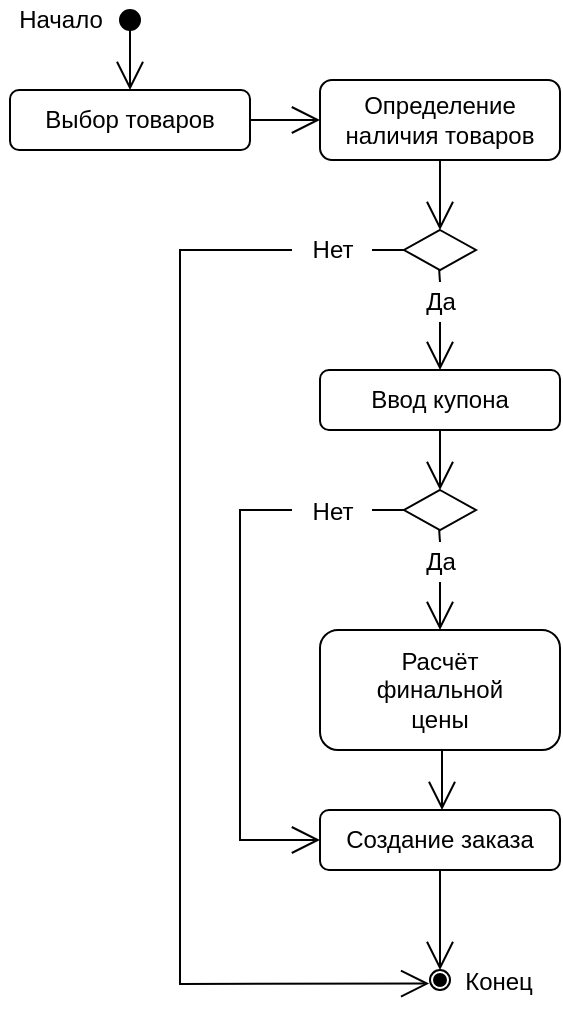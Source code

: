 <mxfile version="17.5.0" type="device"><diagram id="C5RBs43oDa-KdzZeNtuy" name="Page-1"><mxGraphModel dx="1346" dy="846" grid="1" gridSize="10" guides="1" tooltips="1" connect="1" arrows="1" fold="1" page="1" pageScale="1" pageWidth="827" pageHeight="1169" math="0" shadow="0"><root><mxCell id="WIyWlLk6GJQsqaUBKTNV-0"/><mxCell id="WIyWlLk6GJQsqaUBKTNV-1" parent="WIyWlLk6GJQsqaUBKTNV-0"/><mxCell id="JyY_LjoA2jTYhWEEbOTb-0" value="" style="ellipse;whiteSpace=wrap;html=1;aspect=fixed;fillColor=#000000;" vertex="1" parent="WIyWlLk6GJQsqaUBKTNV-1"><mxGeometry x="100" y="45" width="10" height="10" as="geometry"/></mxCell><mxCell id="JyY_LjoA2jTYhWEEbOTb-2" value="Выбор товаров" style="rounded=1;whiteSpace=wrap;html=1;fillColor=#FFFFFF;" vertex="1" parent="WIyWlLk6GJQsqaUBKTNV-1"><mxGeometry x="45" y="85" width="120" height="30" as="geometry"/></mxCell><mxCell id="JyY_LjoA2jTYhWEEbOTb-6" value="" style="endArrow=open;endFill=1;endSize=12;html=1;rounded=0;exitX=0.5;exitY=1;exitDx=0;exitDy=0;entryX=0.5;entryY=0;entryDx=0;entryDy=0;" edge="1" parent="WIyWlLk6GJQsqaUBKTNV-1" source="JyY_LjoA2jTYhWEEbOTb-0" target="JyY_LjoA2jTYhWEEbOTb-2"><mxGeometry width="160" relative="1" as="geometry"><mxPoint x="20" y="115" as="sourcePoint"/><mxPoint x="180" y="115" as="targetPoint"/></mxGeometry></mxCell><mxCell id="JyY_LjoA2jTYhWEEbOTb-7" value="Определение наличия товаров" style="rounded=1;whiteSpace=wrap;html=1;fillColor=#FFFFFF;" vertex="1" parent="WIyWlLk6GJQsqaUBKTNV-1"><mxGeometry x="200" y="80" width="120" height="40" as="geometry"/></mxCell><mxCell id="JyY_LjoA2jTYhWEEbOTb-8" value="" style="rhombus;whiteSpace=wrap;html=1;fillColor=#FFFFFF;" vertex="1" parent="WIyWlLk6GJQsqaUBKTNV-1"><mxGeometry x="242" y="155" width="36" height="20" as="geometry"/></mxCell><mxCell id="JyY_LjoA2jTYhWEEbOTb-10" value="" style="endArrow=open;endFill=1;endSize=12;html=1;rounded=0;exitX=0.5;exitY=1;exitDx=0;exitDy=0;entryX=0.5;entryY=0;entryDx=0;entryDy=0;" edge="1" parent="WIyWlLk6GJQsqaUBKTNV-1" source="JyY_LjoA2jTYhWEEbOTb-7" target="JyY_LjoA2jTYhWEEbOTb-8"><mxGeometry width="160" relative="1" as="geometry"><mxPoint x="115" y="65" as="sourcePoint"/><mxPoint x="115" y="95" as="targetPoint"/></mxGeometry></mxCell><mxCell id="JyY_LjoA2jTYhWEEbOTb-11" value="" style="endArrow=open;endFill=1;endSize=12;html=1;rounded=0;exitX=1;exitY=0.5;exitDx=0;exitDy=0;entryX=0;entryY=0.5;entryDx=0;entryDy=0;" edge="1" parent="WIyWlLk6GJQsqaUBKTNV-1" source="JyY_LjoA2jTYhWEEbOTb-2" target="JyY_LjoA2jTYhWEEbOTb-7"><mxGeometry width="160" relative="1" as="geometry"><mxPoint x="115" y="65" as="sourcePoint"/><mxPoint x="115" y="95" as="targetPoint"/></mxGeometry></mxCell><mxCell id="JyY_LjoA2jTYhWEEbOTb-12" value="Ввод купона" style="rounded=1;whiteSpace=wrap;html=1;fillColor=#FFFFFF;" vertex="1" parent="WIyWlLk6GJQsqaUBKTNV-1"><mxGeometry x="200" y="225" width="120" height="30" as="geometry"/></mxCell><mxCell id="JyY_LjoA2jTYhWEEbOTb-16" value="" style="endArrow=open;endFill=1;endSize=12;html=1;rounded=0;exitX=0.5;exitY=1;exitDx=0;exitDy=0;entryX=0.5;entryY=0;entryDx=0;entryDy=0;startArrow=none;" edge="1" parent="WIyWlLk6GJQsqaUBKTNV-1" source="JyY_LjoA2jTYhWEEbOTb-17" target="JyY_LjoA2jTYhWEEbOTb-12"><mxGeometry width="160" relative="1" as="geometry"><mxPoint x="259.58" y="175" as="sourcePoint"/><mxPoint x="259.58" y="210" as="targetPoint"/></mxGeometry></mxCell><mxCell id="JyY_LjoA2jTYhWEEbOTb-17" value="Да" style="text;html=1;align=center;verticalAlign=middle;resizable=0;points=[];autosize=1;strokeColor=none;fillColor=default;" vertex="1" parent="WIyWlLk6GJQsqaUBKTNV-1"><mxGeometry x="245" y="181" width="30" height="20" as="geometry"/></mxCell><mxCell id="JyY_LjoA2jTYhWEEbOTb-18" value="" style="endArrow=none;endFill=1;endSize=12;html=1;rounded=0;exitX=0.5;exitY=1;exitDx=0;exitDy=0;entryX=0.5;entryY=0;entryDx=0;entryDy=0;" edge="1" parent="WIyWlLk6GJQsqaUBKTNV-1" target="JyY_LjoA2jTYhWEEbOTb-17"><mxGeometry width="160" relative="1" as="geometry"><mxPoint x="259.58" y="175" as="sourcePoint"/><mxPoint x="260" y="225" as="targetPoint"/></mxGeometry></mxCell><mxCell id="JyY_LjoA2jTYhWEEbOTb-19" value="Создание заказа" style="rounded=1;whiteSpace=wrap;html=1;fillColor=#FFFFFF;" vertex="1" parent="WIyWlLk6GJQsqaUBKTNV-1"><mxGeometry x="200" y="445" width="120" height="30" as="geometry"/></mxCell><mxCell id="JyY_LjoA2jTYhWEEbOTb-20" value="" style="rhombus;whiteSpace=wrap;html=1;fillColor=#FFFFFF;" vertex="1" parent="WIyWlLk6GJQsqaUBKTNV-1"><mxGeometry x="242" y="285" width="36" height="20" as="geometry"/></mxCell><mxCell id="JyY_LjoA2jTYhWEEbOTb-21" value="" style="endArrow=open;endFill=1;endSize=12;html=1;rounded=0;exitX=0.5;exitY=1;exitDx=0;exitDy=0;entryX=0.5;entryY=0;entryDx=0;entryDy=0;startArrow=none;" edge="1" parent="WIyWlLk6GJQsqaUBKTNV-1" source="JyY_LjoA2jTYhWEEbOTb-22"><mxGeometry width="160" relative="1" as="geometry"><mxPoint x="259.58" y="305" as="sourcePoint"/><mxPoint x="260" y="355" as="targetPoint"/></mxGeometry></mxCell><mxCell id="JyY_LjoA2jTYhWEEbOTb-22" value="Да" style="text;html=1;align=center;verticalAlign=middle;resizable=0;points=[];autosize=1;strokeColor=none;fillColor=default;" vertex="1" parent="WIyWlLk6GJQsqaUBKTNV-1"><mxGeometry x="245" y="311" width="30" height="20" as="geometry"/></mxCell><mxCell id="JyY_LjoA2jTYhWEEbOTb-23" value="" style="endArrow=none;endFill=1;endSize=12;html=1;rounded=0;exitX=0.5;exitY=1;exitDx=0;exitDy=0;entryX=0.5;entryY=0;entryDx=0;entryDy=0;" edge="1" parent="WIyWlLk6GJQsqaUBKTNV-1" target="JyY_LjoA2jTYhWEEbOTb-22"><mxGeometry width="160" relative="1" as="geometry"><mxPoint x="259.58" y="305" as="sourcePoint"/><mxPoint x="260" y="355" as="targetPoint"/></mxGeometry></mxCell><mxCell id="JyY_LjoA2jTYhWEEbOTb-24" value="" style="endArrow=open;endFill=1;endSize=12;html=1;rounded=0;exitX=0.5;exitY=1;exitDx=0;exitDy=0;entryX=0.5;entryY=0;entryDx=0;entryDy=0;" edge="1" parent="WIyWlLk6GJQsqaUBKTNV-1" source="JyY_LjoA2jTYhWEEbOTb-12" target="JyY_LjoA2jTYhWEEbOTb-20"><mxGeometry width="160" relative="1" as="geometry"><mxPoint x="270" y="130" as="sourcePoint"/><mxPoint x="270.0" y="165" as="targetPoint"/></mxGeometry></mxCell><mxCell id="JyY_LjoA2jTYhWEEbOTb-25" value="Расчёт&lt;br&gt;финальной&lt;br&gt;цены" style="rounded=1;whiteSpace=wrap;html=1;fillColor=#FFFFFF;" vertex="1" parent="WIyWlLk6GJQsqaUBKTNV-1"><mxGeometry x="200" y="355" width="120" height="60" as="geometry"/></mxCell><mxCell id="JyY_LjoA2jTYhWEEbOTb-26" value="" style="endArrow=open;endFill=1;endSize=12;html=1;rounded=0;exitX=0.5;exitY=1;exitDx=0;exitDy=0;entryX=0.5;entryY=0;entryDx=0;entryDy=0;" edge="1" parent="WIyWlLk6GJQsqaUBKTNV-1"><mxGeometry width="160" relative="1" as="geometry"><mxPoint x="261" y="415" as="sourcePoint"/><mxPoint x="261.0" y="445" as="targetPoint"/></mxGeometry></mxCell><mxCell id="JyY_LjoA2jTYhWEEbOTb-27" value="" style="endArrow=open;endFill=1;endSize=12;html=1;rounded=0;entryX=0;entryY=0.5;entryDx=0;entryDy=0;exitX=0;exitY=0.5;exitDx=0;exitDy=0;startArrow=none;" edge="1" parent="WIyWlLk6GJQsqaUBKTNV-1" target="JyY_LjoA2jTYhWEEbOTb-19"><mxGeometry width="160" relative="1" as="geometry"><mxPoint x="185" y="295" as="sourcePoint"/><mxPoint x="150.0" y="205" as="targetPoint"/><Array as="points"><mxPoint x="160" y="295"/><mxPoint x="160" y="460"/></Array></mxGeometry></mxCell><mxCell id="JyY_LjoA2jTYhWEEbOTb-29" value="" style="endArrow=none;endFill=1;endSize=12;html=1;rounded=0;entryX=0;entryY=0.5;entryDx=0;entryDy=0;exitX=0;exitY=0.5;exitDx=0;exitDy=0;" edge="1" parent="WIyWlLk6GJQsqaUBKTNV-1" source="JyY_LjoA2jTYhWEEbOTb-20"><mxGeometry width="160" relative="1" as="geometry"><mxPoint x="242.0" y="295" as="sourcePoint"/><mxPoint x="185" y="295" as="targetPoint"/><Array as="points"/></mxGeometry></mxCell><mxCell id="JyY_LjoA2jTYhWEEbOTb-30" value="Нет" style="text;html=1;align=center;verticalAlign=middle;resizable=0;points=[];autosize=1;strokeColor=none;fillColor=#FFFFFF;" vertex="1" parent="WIyWlLk6GJQsqaUBKTNV-1"><mxGeometry x="186" y="286" width="40" height="20" as="geometry"/></mxCell><mxCell id="JyY_LjoA2jTYhWEEbOTb-31" value="" style="ellipse;html=1;shape=endState;fillColor=#000000;strokeColor=default;" vertex="1" parent="WIyWlLk6GJQsqaUBKTNV-1"><mxGeometry x="255" y="525" width="10" height="10" as="geometry"/></mxCell><mxCell id="JyY_LjoA2jTYhWEEbOTb-32" value="" style="endArrow=open;endFill=1;endSize=12;html=1;rounded=0;exitX=0.5;exitY=1;exitDx=0;exitDy=0;entryX=0.5;entryY=0;entryDx=0;entryDy=0;" edge="1" parent="WIyWlLk6GJQsqaUBKTNV-1" source="JyY_LjoA2jTYhWEEbOTb-19" target="JyY_LjoA2jTYhWEEbOTb-31"><mxGeometry width="160" relative="1" as="geometry"><mxPoint x="271.0" y="425" as="sourcePoint"/><mxPoint x="271.0" y="455" as="targetPoint"/></mxGeometry></mxCell><mxCell id="JyY_LjoA2jTYhWEEbOTb-33" value="" style="endArrow=open;endFill=1;endSize=12;html=1;rounded=0;exitX=0;exitY=0.5;exitDx=0;exitDy=0;entryX=-0.042;entryY=0.677;entryDx=0;entryDy=0;entryPerimeter=0;" edge="1" parent="WIyWlLk6GJQsqaUBKTNV-1" source="JyY_LjoA2jTYhWEEbOTb-8" target="JyY_LjoA2jTYhWEEbOTb-31"><mxGeometry width="160" relative="1" as="geometry"><mxPoint x="270" y="130" as="sourcePoint"/><mxPoint x="270" y="165" as="targetPoint"/><Array as="points"><mxPoint x="130" y="165"/><mxPoint x="130" y="532"/></Array></mxGeometry></mxCell><mxCell id="JyY_LjoA2jTYhWEEbOTb-34" value="Конец" style="text;html=1;align=center;verticalAlign=middle;resizable=0;points=[];autosize=1;strokeColor=none;fillColor=none;" vertex="1" parent="WIyWlLk6GJQsqaUBKTNV-1"><mxGeometry x="264" y="521" width="50" height="20" as="geometry"/></mxCell><mxCell id="JyY_LjoA2jTYhWEEbOTb-35" value="Начало" style="text;html=1;align=center;verticalAlign=middle;resizable=0;points=[];autosize=1;strokeColor=none;fillColor=none;" vertex="1" parent="WIyWlLk6GJQsqaUBKTNV-1"><mxGeometry x="40" y="40" width="60" height="20" as="geometry"/></mxCell><mxCell id="JyY_LjoA2jTYhWEEbOTb-36" value="Нет" style="text;html=1;align=center;verticalAlign=middle;resizable=0;points=[];autosize=1;strokeColor=none;fillColor=default;" vertex="1" parent="WIyWlLk6GJQsqaUBKTNV-1"><mxGeometry x="186" y="155" width="40" height="20" as="geometry"/></mxCell></root></mxGraphModel></diagram></mxfile>